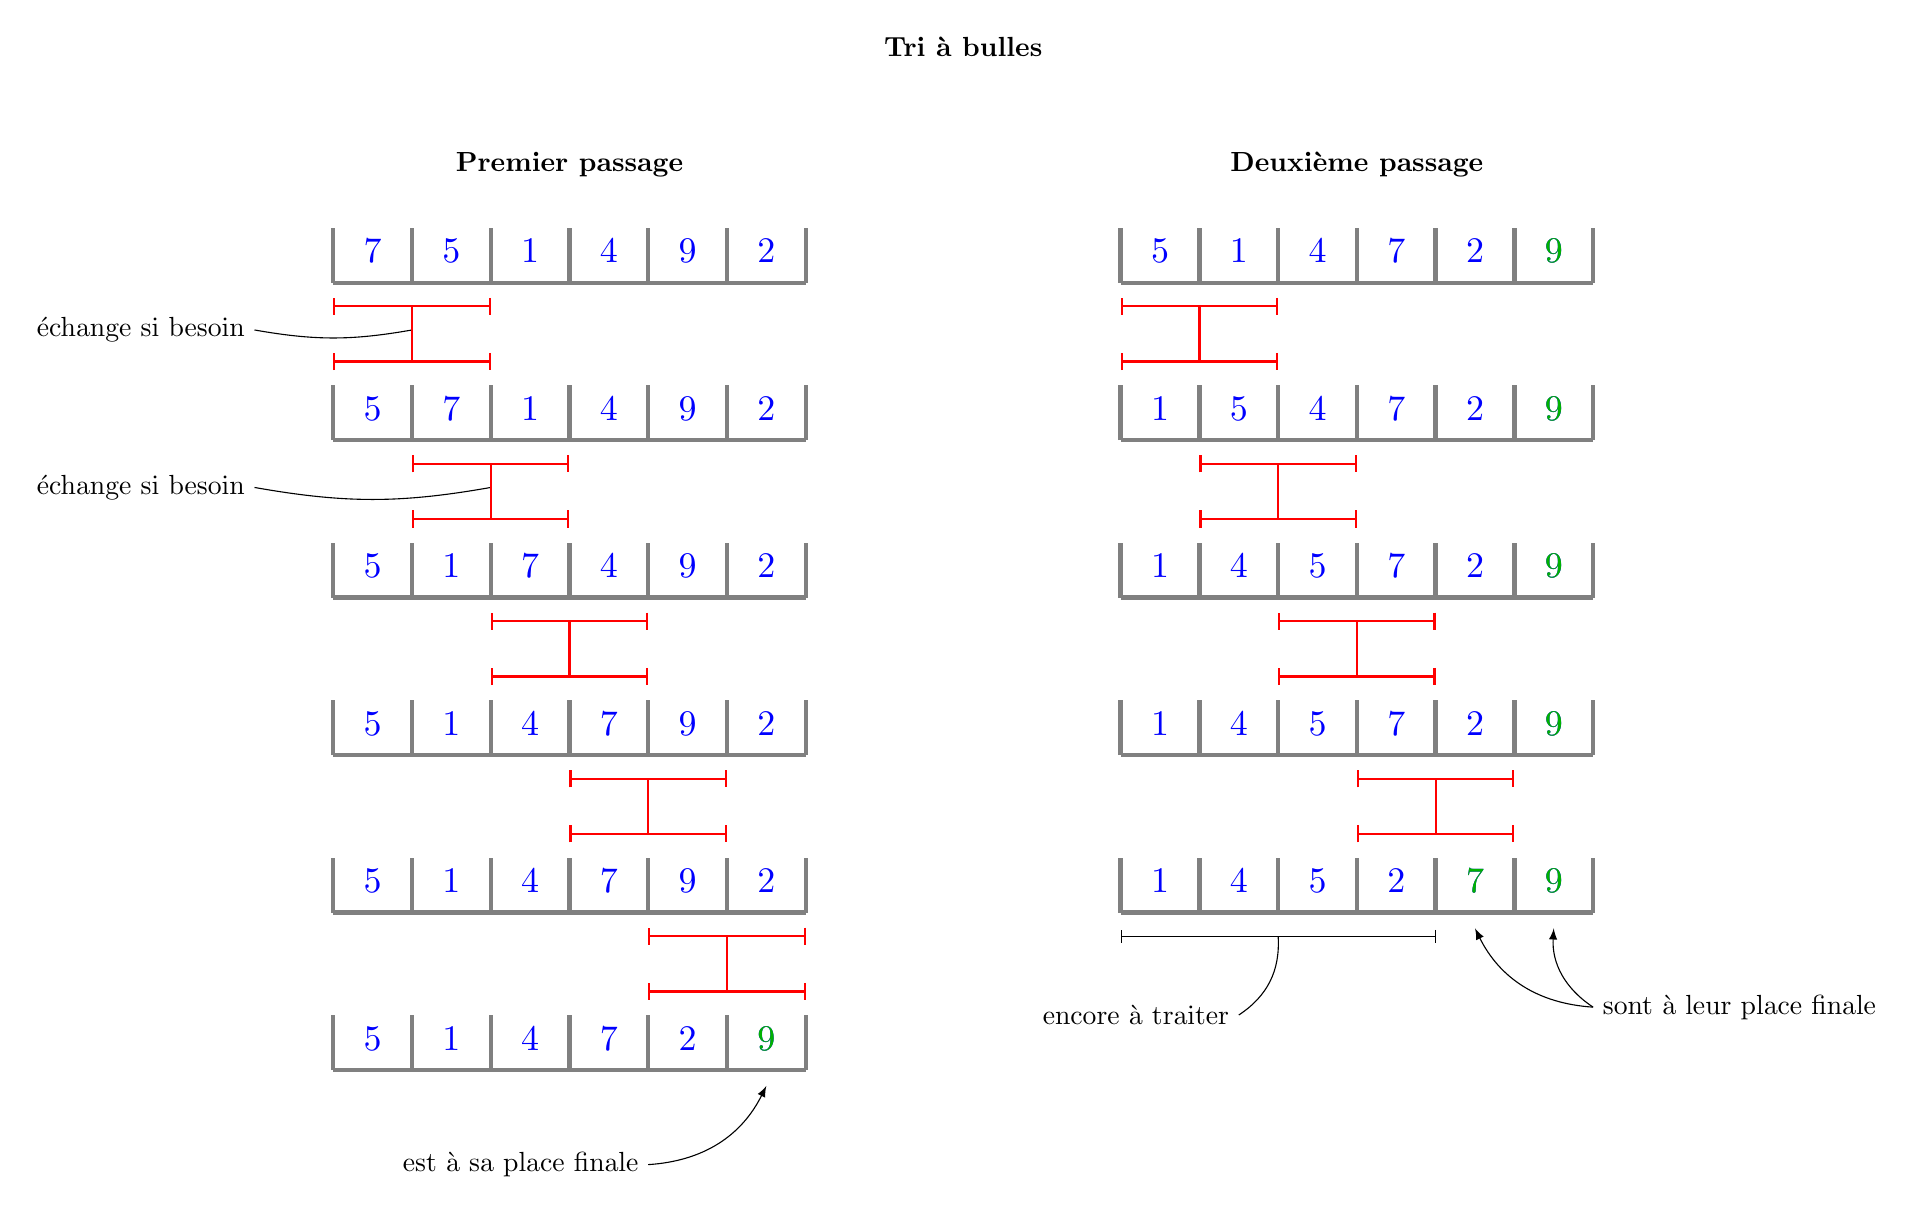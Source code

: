 \begin{tikzpicture}

\newcommand{\boites}[1]{
\draw[gray,ultra thick]  (0,0) -- ++ (#1,0);
 \foreach \i in {0,...,#1}{
\draw[gray,ultra thick]  (\i,0) -- ++ (0,0.7);
};
 }

\node at (0,3) {\bf Tri \`a bulles};

\node at (-5,1.5) {\bf Premier passage};
\node at (5,1.5) {\bf Deuxi\`eme passage};

\begin{scope}[xshift=-8cm]


\boites{6};
 \foreach \i/\n in {0/7, 1/5, 2/1, 3/4, 4/9, 5/2}{
\node[blue,scale=1.3]  at (\i+0.5,0.4) {\n};
};

\draw[|-|,red,thick] (0,-0.3)--++(2,0);
\draw (1,-0.6) to[bend left=10] ++(-2,0) node[left] {\'echange si besoin};

\draw[red,thick] (1,-0.3) -- ++(0,-0.7);

\end{scope}

\begin{scope}[xshift=-8cm,yshift=-2cm]
\boites{6};
 \foreach \i/\n in {0/5, 1/7, 2/1, 3/4, 4/9, 5/2}{
\node[blue,scale=1.3]  at (\i+0.5,0.4) {\n};
};

\draw[|-|,red,thick] (0,1)--++(2,0);
\draw[|-|,red,thick] (1,-0.3)--++(2,0);
\draw (2,-0.6) to[bend left=10] ++(-3,0) node[left] {\'echange si besoin};

\draw[red,thick] (2,-0.3) -- ++(0,-0.7);
\end{scope}

\begin{scope}[xshift=-8cm,yshift=-4cm]
\boites{6};
 \foreach \i/\n in {0/5, 1/1, 2/7, 3/4, 4/9, 5/2}{
\node[blue,scale=1.3]  at (\i+0.5,0.4) {\n};
};

\draw[|-|,red,thick] (1,1)--++(2,0);
\draw[|-|,red,thick] (2,-0.3)--++(2,0);
\draw[red,thick] (3,-0.3) -- ++(0,-0.7);
\end{scope}

\begin{scope}[xshift=-8cm,yshift=-6cm]
\boites{6};
 \foreach \i/\n in {0/5, 1/1, 2/4, 3/7, 4/9, 5/2}{
\node[blue,scale=1.3]  at (\i+0.5,0.4) {\n};
};

\draw[|-|,red,thick] (2,1)--++(2,0);
\draw[|-|,red,thick] (3,-0.3)--++(2,0);
\draw[red,thick] (4,-0.3) -- ++(0,-0.7);
\end{scope}

\begin{scope}[xshift=-8cm,yshift=-8cm]
\boites{6};
 \foreach \i/\n in {0/5, 1/1, 2/4, 3/7, 4/9, 5/2}{
\node[blue,scale=1.3]  at (\i+0.5,0.4) {\n};
};

\draw[|-|,red,thick] (3,1)--++(2,0);
\draw[|-|,red,thick] (4,-0.3)--++(2,0);
\draw[red,thick] (5,-0.3) -- ++(0,-0.7);
\end{scope}

\begin{scope}[xshift=-8cm,yshift=-10cm]
\boites{6};
 \foreach \i/\n in {0/5, 1/1, 2/4, 3/7, 4/2, 5/9}{
\node[blue,scale=1.3]  at (\i+0.5,0.4) {\n};
};
\node[green!70!black,scale=1.3]  at (5+0.5,0.4) {9};


\draw[|-|,red,thick] (4,1)--++(2,0);
\draw[<-,>=latex] (5.5,-0.2) to[bend left] ++(-1.5,-1) node[left] {est \`a sa place finale};
\end{scope}

\begin{scope}[xshift=2cm,yshift=0cm]
\boites{6};
 \foreach \i/\n in {0/5, 1/1, 2/4, 3/7, 4/2, 5/9}{
\node[blue,scale=1.3]  at (\i+0.5,0.4) {\n};
};
\node[green!70!black,scale=1.3]  at (5+0.5,0.4) {9};
\draw[|-|,red,thick] (0,-0.3)--++(2,0);
\draw[red,thick] (1,-0.3) -- ++(0,-0.7);
\end{scope}

\begin{scope}[xshift=2cm,yshift=-2cm]
\boites{6};
 \foreach \i/\n in {0/1, 1/5, 2/4, 3/7, 4/2, 5/9}{
\node[blue,scale=1.3]  at (\i+0.5,0.4) {\n};
};
\node[green!70!black,scale=1.3]  at (5+0.5,0.4) {9};
\draw[|-|,red,thick] (0,1)--++(2,0);
\draw[|-|,red,thick] (1,-0.3)--++(2,0);
\draw[red,thick] (2,-0.3) -- ++(0,-0.7);
\end{scope}

\begin{scope}[xshift=2cm,yshift=-4cm]
\boites{6};
 \foreach \i/\n in {0/1, 1/4, 2/5, 3/7, 4/2, 5/9}{
\node[blue,scale=1.3]  at (\i+0.5,0.4) {\n};
};
\node[green!70!black,scale=1.3]  at (5+0.5,0.4) {9};
\draw[|-|,red,thick] (1,1)--++(2,0);
\draw[|-|,red,thick] (2,-0.3)--++(2,0);
\draw[red,thick] (3,-0.3) -- ++(0,-0.7);
\end{scope}

\begin{scope}[xshift=2cm,yshift=-6cm]
\boites{6};
 \foreach \i/\n in {0/1, 1/4, 2/5, 3/7, 4/2, 5/9}{
\node[blue,scale=1.3]  at (\i+0.5,0.4) {\n};
};
\node[green!70!black,scale=1.3]  at (5+0.5,0.4) {9};
\draw[|-|,red,thick] (2,1)--++(2,0);
\draw[|-|,red,thick] (3,-0.3)--++(2,0);
\draw[red,thick] (4,-0.3) -- ++(0,-0.7);
\end{scope}

\begin{scope}[xshift=2cm,yshift=-8cm]
\boites{6};
 \foreach \i/\n in {0/1, 1/4, 2/5, 3/2, 4/7, 5/9}{
\node[blue,scale=1.3]  at (\i+0.5,0.4) {\n};
};
\node[green!70!black,scale=1.3]  at (5+0.5,0.4) {9};
\node[green!70!black,scale=1.3]  at (4+0.5,0.4) {7};
\draw[<-,>=latex] (5.5,-0.2) to[bend right] ++(0.5,-1) node[right] {sont \` a leur place finale};
\draw[<-,>=latex] (4.5,-0.2) to[bend right] ++(1.5,-1);
\draw[|-|,red,thick] (3,1)--++(2,0);

\draw[|-|] (0,-0.3)--++(4,0);
\draw (2,-0.3) to[bend left] ++(-0.5,-1) node[left] {encore \`a traiter};
\end{scope}


\end{tikzpicture}  